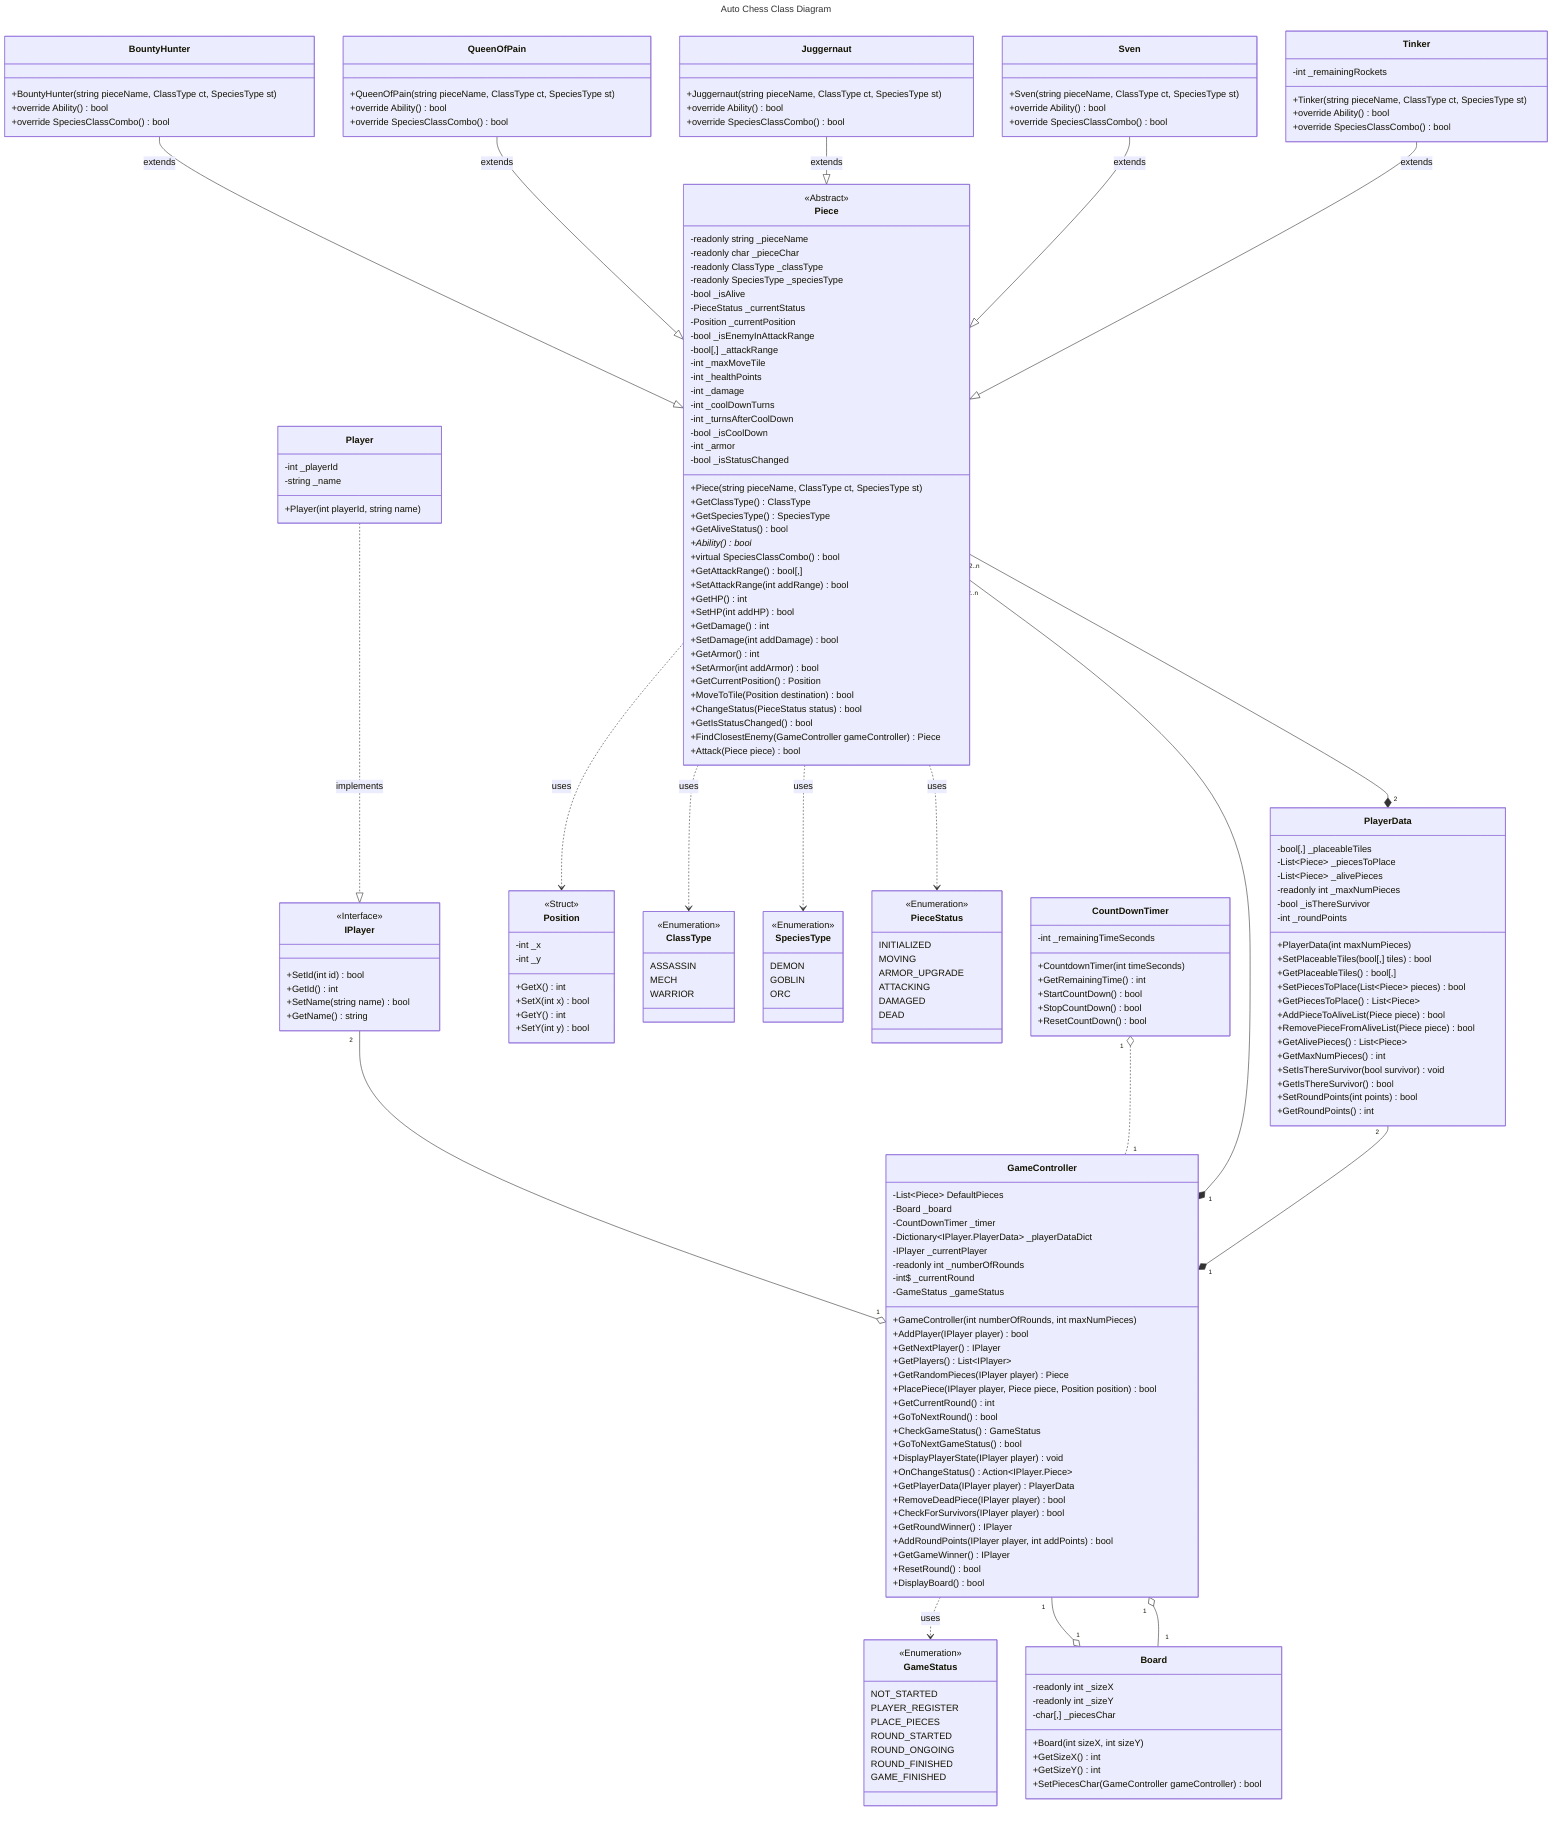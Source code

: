 ---
title: Auto Chess Class Diagram
---

classDiagram

%% ----- Player Set -----
Player ..|> IPlayer : implements
Piece ..> Position : uses
BountyHunter --|> Piece : extends
%%BountyHunter ..|> IAssassin : implements
%%BountyHunter ..|> IGoblin : implements
QueenOfPain --|> Piece : extends
%%QueenOfPain ..|> IAssassin : implements
%%QueenOfPain ..|> IDemon : implements
Juggernaut --|> Piece : extends
%%Juggernaut ..|> IWarrior : implements
%%Juggernaut ..|> IOrc : implements
Sven --|> Piece : extends
%%Sven ..|> IWarrior : implements
%%Sven ..|> IDemon : implements
Tinker --|> Piece : extends
%%Tinker ..|> IMech : implements
%%Tinker ..|> IGoblin : implements

Piece ..> ClassType : uses
Piece ..> SpeciesType : uses
Piece ..> PieceStatus : uses

%% ----- Game Controller -----
GameController ..> GameStatus : uses
Board"1" --o "1"GameController
GameController"1" --o "1"Board
CountDownTimer"1" o.. "1"GameController
IPlayer"2" --o "1"GameController
PlayerData"2" --* "1"GameController
%%GameController ..> Piece : uses
Piece"2..n" --* "1" GameController
Piece"2..n" --* "2" PlayerData


class GameStatus{
    <<Enumeration>>
    NOT_STARTED
    PLAYER_REGISTER
    PLACE_PIECES
    ROUND_STARTED
    ROUND_ONGOING
    ROUND_FINISHED
    GAME_FINISHED
}

%% Game Runner
class GameController{
    +GameController(int numberOfRounds, int maxNumPieces)
    %% GameController constructor initializes the number of rounds in 1 game
    %% and the maximum number of pieces that a player can have

    %% Board & Pieces
    -List~Piece~ DefaultPieces
    %% A list of default pieces that the Players can receive randomly
    %% by calling the GetRandomPieces method

    -Board _board
    -CountDownTimer _timer

    %% Human players
    -Dictionary~IPlayer.PlayerData~ _playerDataDict
    -IPlayer _currentPlayer
    %% the current player who's turn it is to place pieces

    +AddPlayer(IPlayer player) bool
    %% Add players to List of players in the _playerDataDict key
    
    +GetNextPlayer() IPlayer
    %% Get the next player to place pieces
    
    +GetPlayers() List~IPlayer~
    %% return all players

    +GetRandomPieces(IPlayer player) Piece
    %% Get random 8 pieces from a list of available pieces

    +PlacePiece(IPlayer player, Piece piece, Position position) bool
    %% return true if can place Piece there

     %% Rounds
    -readonly int _numberOfRounds 
    -int$ _currentRound
    +GetCurrentRound() int
    +GoToNextRound() bool

    %% Game Status & States
    -GameStatus _gameStatus
    +CheckGameStatus() GameStatus
    +GoToNextGameStatus() bool
    
    +DisplayPlayerState(IPlayer player) void
    %% Display the current states (HP, armor, etc.) of the player

    +OnChangeStatus() Action~IPlayer.Piece~
    %% display Piece status only when there is a change in the Piece's status

    +GetPlayerData(IPlayer player) PlayerData
    %% returns the PlayerData of the current player from the _playerDataDict
    
    +RemoveDeadPiece(IPlayer player) bool
    %% Removes dead pieces from the board

    +CheckForSurvivors(IPlayer player) bool
    %% returns true if there is at least 1 alive piece

    +GetRoundWinner() IPlayer
    %% Get the player who wins in the current round

    +AddRoundPoints(IPlayer player, int addPoints) bool
    %% Add the points into the winner player's _roundPoints

    +GetGameWinner() IPlayer
    %% Get the player who wins after the total rounds (game)

    +ResetRound() bool
    %% Clear the pieces on the board for players to place pieces
    %% by resetting the values in _playerDataDict

    +DisplayBoard() bool
    %% Redisplay the board only after when there is a change in player states

    %%+ClearDisplay() void
    %%%% Clears console display 
   
}


class PlayerData{
    -bool[,] _placeableTiles
    %% Set position of tiles available to be placed at the start of each round

    -List~Piece~ _piecesToPlace
    %% List of pieces to place on to board

    -List~Piece~ _alivePieces
    %% List of pieces that are still alive
    
    -readonly int _maxNumPieces
    %% usually 8 pieces per player, but to make it easier for console game, 
    %% maybe set it to only 4
    
    -bool _isThereSurvivor
    %% true if there is at least 1 piece on the board

    -int _roundPoints
    %% increase points if Player wins the round

    +PlayerData(int maxNumPieces)

    +SetPlaceableTiles(bool[,] tiles) bool
    +GetPlaceableTiles() bool[,]

    +SetPiecesToPlace(List~Piece~ pieces) bool
    +GetPiecesToPlace() List~Piece~

    +AddPieceToAliveList(Piece piece) bool
    +RemovePieceFromAliveList(Piece piece) bool
    +GetAlivePieces() List~Piece~

    +GetMaxNumPieces() int

    +SetIsThereSurvivor(bool survivor) void
    +GetIsThereSurvivor() bool

    +SetRoundPoints(int points) bool
    +GetRoundPoints() int
}

class Player{
    -int _playerId
    -string _name

    +Player(int playerId, string name)
}

class IPlayer{
    <<Interface>>
    +SetId(int id) bool
    +GetId() int
    +SetName(string name) bool
    +GetName() string
}   

class Board{
    -readonly int _sizeX
    -readonly int _sizeY
    -char[,] _piecesChar
    %% The char/letter representing the Piece name to be displayed on the Board

    +Board(int sizeX, int sizeY)
    +GetSizeX() int
    +GetSizeY() int
    +SetPiecesChar(GameController gameController) bool
    %% Set the char on the board from the Pieces' _pieceChar
}

class CountDownTimer{
    -int _remainingTimeSeconds
    +CountdownTimer(int timeSeconds)
    +GetRemainingTime() int
    +StartCountDown() bool
    +StopCountDown() bool
    +ResetCountDown() bool
}

class Position{
    <<Struct>>
    -int _x
    -int _y
    +GetX() int
    +SetX(int x) bool
    +GetY() int
    +SetY(int y) bool
}

class SpeciesType{
    <<Enumeration>>
    DEMON
    GOBLIN
    ORC
}

class ClassType{
    <<Enumeration>>
    ASSASSIN
    MECH
    WARRIOR
}

class PieceStatus{
    <<Enumeration>>
    INITIALIZED
    MOVING
    ARMOR_UPGRADE
    ATTACKING
    DAMAGED
    DEAD
}

class Piece{
    <<Abstract>>
    -readonly string _pieceName
    %% the name of the Piece. Ex: "BountyHunter"

    -readonly char _pieceChar
    %% the first character of the _pieceName. 'B' for "BountyHunter"

    -readonly ClassType _classType
    %% enum of ClassType

    -readonly SpeciesType _speciesType
    %% enum of SpeciesType
    
    +Piece(string pieceName, ClassType ct, SpeciesType st)
    +GetClassType() ClassType
    +GetSpeciesType() SpeciesType
    
    -bool _isAlive

    -PieceStatus _currentStatus

    -Position _currentPosition
    
    -bool _isEnemyInAttackRange

    -bool[,] _attackRange
    %% global coordinate of tiles that the Piece can launch its attack

    -int _maxMoveTile
    %% the maximum distance of tiles the Piece can move automatically

    -int _healthPoints

    -int _damage
    %% damage inflicted on the enemy piece

    -int _coolDownTurns
    %% the number of turns the Piece cannot execute its special attack

    -int _turnsAfterCoolDown
    %% the number of turns passed while cooldown phase is true

    -bool _isCoolDown
    %% true if Piece is in cooldown phase after special attack

    -int _armor

    -bool _isStatusChanged
    %% true if there is a value change between _currentPieceStatus & _previousPieceStatus

    %%+OnChangeHP() bool
    %%+OnAttack() bool
    %%+OnSetArmor() bool
    %%+OnDead() bool

    +GetAliveStatus() bool
    %% returns the value of _isAlive

    +Ability()* bool
    %% The distinct ability that the Piece can regularly excute.
    %% It is an abstract method because every Piece must have this ability.

    +virtual SpeciesClassCombo() bool
    %% The ability due to a combination of its class & species.
    %% This ability is affected by the cooldown turns.
    %% It is a virtual method because it is optional. It may be difficult to realize in the Console game.

    +GetAttackRange() bool[,]
    %% Get the global coordinates of attack range 
    
    +SetAttackRange(int addRange) bool
    %% addRange: number of tiles in all directions from local position

    +GetHP() int
    +SetHP(int addHP) bool

    +GetDamage() int
    +SetDamage(int addDamage) bool

    +GetArmor() int
    +SetArmor(int addArmor) bool

    +GetCurrentPosition() Position
    %% Get the current position of this Piece 

    +MoveToTile(Position destination) bool
    %% Move to destination if enemy is not within attack range

    +ChangeStatus(PieceStatus status) bool
    %% change _currentStatus and _isStatusChanged is true if 
    %% _currentStatus != status

    +GetIsStatusChanged() bool
    %% return _isStatusChanged

    +FindClosestEnemy(GameController gameController) Piece
    %% Find the closest enemy within attack range by accessing the
    %% _playerDataDict of the GameController

    %%+FindClosestEnemy(PlayerData playerData) Piece
    %% Find the closest enemy within attack range by accessing the
    %% PlayerData of the enemy player
    
    +Attack(Piece piece) bool
    %% Attack the piece that is within the range
}

%% Concrete Pieces
class BountyHunter{
    +BountyHunter(string pieceName, ClassType ct, SpeciesType st)
    +override Ability() bool 
    +override SpeciesClassCombo() bool
}
    %%-const int _cost = 1
    %%Ability: Shuriken Toss
    %%Hurls a deadly shuriken at an enemy unit, dealing damage and mini-stunning the target. The shuriken will bounce between any Tracked units who are within a 1200 radius of each other.
    %% DAMAGE: 300/500/700
    %% TRACK BOUNCE RANGE: 1200
    %% COOLDOWN: 5

class Juggernaut{ 
    +Juggernaut(string pieceName, ClassType ct, SpeciesType st)
    +override Ability() bool
    +override SpeciesClassCombo() bool
}
    %%-const int _cost = 2
    %% Ability: Blade Fury
    %% Causes a bladestorm of destructive force around Juggernaut, dealing damage to nearby enemy units and rendering him immune to magical damage
    %% RADIUS: 250
    %% DAMAGE: 50/100/150
    %% DURATION: 5
    %% COOLDOWN: 12

class QueenOfPain{
    +QueenOfPain(string pieceName, ClassType ct, SpeciesType st)
    +override Ability() bool
    +override SpeciesClassCombo() bool
}
    %%-const int _cost = 2
    %% Ability: Scream of Pain
    %% The Queen of Pain lets loose a piercing scream around her, damaging nearby enemies 
    %% RADIUS: 425
    %% DAMAGE: 200 / 300 / 400
    %% COOLDOWN: 6

class Sven{
    +Sven(string pieceName, ClassType ct, SpeciesType st)
    +override Ability() bool
    +override SpeciesClassCombo() bool
}
    %%-const int _cost = 5
    %% Ability: Great Cleave
    %% Sven's attacks can deal 50% Cleave damage to enemy pieces within 2 square. 


class Tinker{
    -int _remainingRockets
    +Tinker(string pieceName, ClassType ct, SpeciesType st)
    +override Ability() bool
    +override SpeciesClassCombo() bool
}
    %%-const int _cost = 1
    %% Heat Seeking Missile
    %% Launches 3 rockets to hit random enemy chesses.
    %% DAMAGE TYPE: Magical
    %% DAMAGE EACH: 200/300/400

%%%% Class
%%class IAssassin{
%%    <<interface>>
%%    +GiveChance(List~IAssassin~ assassin) bool
%%    %% Active when you have at least (N) different assassin pieces on board.
%%    %% (3) Assassins: All friendly assassins have 15% chance to critical hit for 350% damage.
%%    %% (6) Assassins: All friendly assassins have 15% chance to critical hit for 450% damage.
%%    %% 3 Assassins have 15% to deal 350%. 37.5% attack damage output increase.
%%    %% 6 Assassins have 15% to deal 450% and 12.75% to deal 350%. 84.375% attack damage output increase.
%%    +GetAssassins(List~Piece~ pieces) List~IAssassin~
%%    %% Retrieve a list of assassins
%%    
%%}
%%
%%class IWarrior{
%%    <<interface>>
%%    +GiveArmor(List~IWarrior~ warriors) bool
%%    %%     Active when you have at least (N) different warrior pieces on board.
%%    %% (3) Warriors: All friendly warriors have +5 armor.
%%    %% (6) Warriors: All friendly warriors have an additional +9 armor.
%%    %% (9) Warriors: All friendly pieces reflect pure damage depends on armor.
%%    
%%    +GetWarriors(List~Piece~ pieces) List~IWarrior~
%%    %% Retrieve a list of warriors
%%}
%%
%%%% Species
%%class IDemon{
%%    <<interface>>
%%    +PaybackDamage(List~IDemon~ demons) bool
%%    %% Fel Power
%%    %% Active when you control only one demon on the chessboard.
%%    %% (1) Demon: Physical damage dealth by all friendly Demon pieces is converted to Pure damage at 100% effectiveness. 
%%    %% +5% extra effectiveness for each demon if more than one on board.
%%
%%    +GetDemons(List~Piece~ pieces) List~IDemon~
%%    %% Retrieve a list of demons
%%
%%}
%%
%%class IGoblin{
%%    <<interface>>
%%    +GiveArmor(Piece ally) bool
%%    +GiveHP(Piece ally) bool
%%    %% Grants a random ally +15 armor and +10 HP regeneration.
%%}
%%
%%class IOrc{
%%    <<interface>>
%%    +GiveAllHP(List~Piece~ allies) bool
%%    %%     Active when you have at least (N) different orc pieces on board.
%%    %% (2) Orcs: All allies have +100 max HP.
%%    %% (4) Orcs: All allies have an additional +300 max HP.
%%    %% (6) Orcs: All allies have and additional HP bonus that equals the amount of courier missed HP multiplied x8.
%%}
%%
%%class IMech{
%%    <<interface>>
%%    +SelfRepair() bool
%%    Active when you have at least (N) different mech pieces on board.
%%    (3) Mechs: If allied mech survive during winning round you would obtain the Heart of Machine.
%%    (6) Mechs: If allied mech survive during winning round you would obtain the Golden Heart of Machine.
%%}